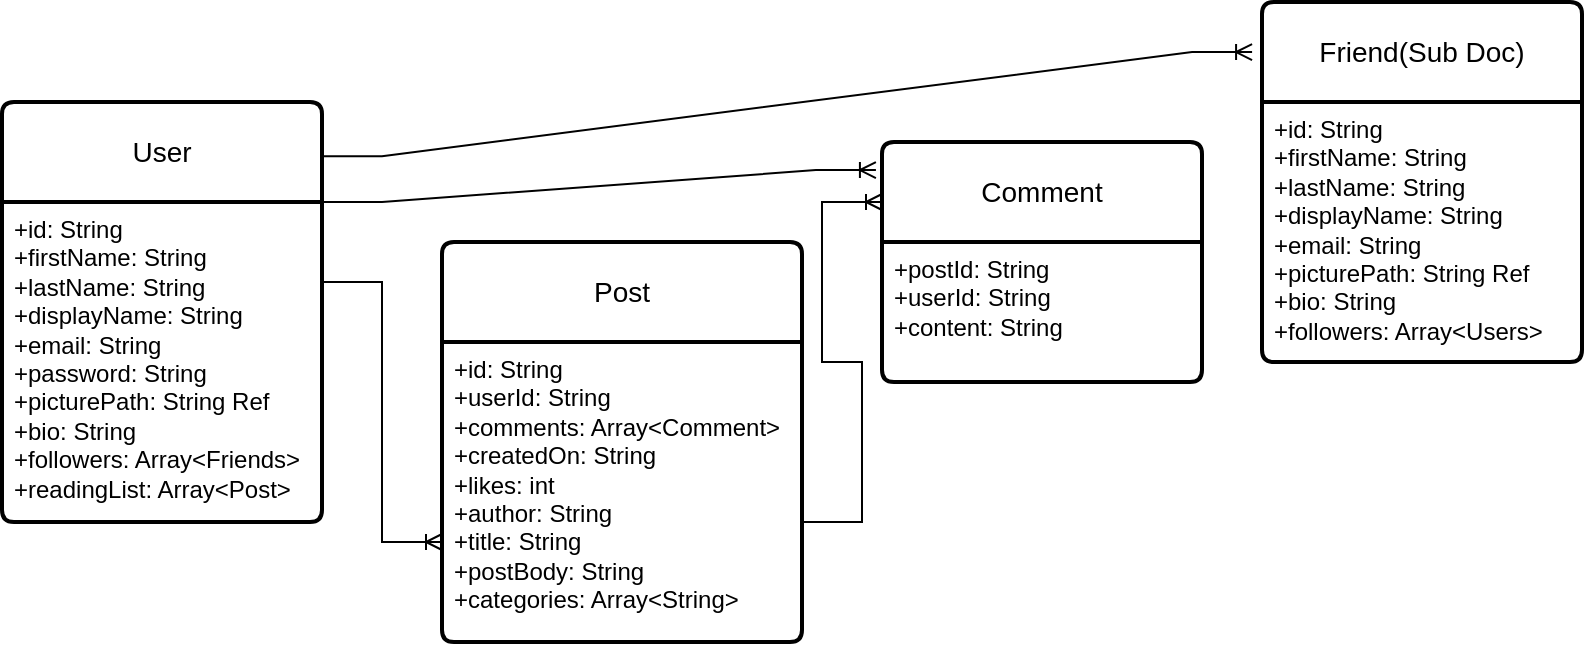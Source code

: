 <mxfile version="21.3.3" type="github">
  <diagram name="Page-1" id="YfuI3MGv20SInf6o-EmV">
    <mxGraphModel dx="880" dy="482" grid="1" gridSize="10" guides="1" tooltips="1" connect="1" arrows="1" fold="1" page="1" pageScale="1" pageWidth="850" pageHeight="1100" math="0" shadow="0">
      <root>
        <mxCell id="0" />
        <mxCell id="1" parent="0" />
        <mxCell id="pQFLcLCjgjGVwB4hHXZr-1" value="User" style="swimlane;childLayout=stackLayout;horizontal=1;startSize=50;horizontalStack=0;rounded=1;fontSize=14;fontStyle=0;strokeWidth=2;resizeParent=0;resizeLast=1;shadow=0;dashed=0;align=center;arcSize=4;whiteSpace=wrap;html=1;" parent="1" vertex="1">
          <mxGeometry x="40" y="80" width="160" height="210" as="geometry" />
        </mxCell>
        <mxCell id="pQFLcLCjgjGVwB4hHXZr-2" value="+id: String&lt;br&gt;+firstName: String&lt;br&gt;+lastName: String&lt;br&gt;+displayName: String&lt;br&gt;+email: String&lt;br&gt;+password: String&lt;br&gt;+picturePath: String Ref&lt;br&gt;+bio: String&lt;br&gt;+followers: Array&amp;lt;Friends&amp;gt;&lt;br&gt;+readingList: Array&amp;lt;Post&amp;gt;" style="align=left;strokeColor=none;fillColor=none;spacingLeft=4;fontSize=12;verticalAlign=top;resizable=0;rotatable=0;part=1;html=1;" parent="pQFLcLCjgjGVwB4hHXZr-1" vertex="1">
          <mxGeometry y="50" width="160" height="160" as="geometry" />
        </mxCell>
        <mxCell id="jJUynNdBIGQDeJG08oPH-1" value="Post" style="swimlane;childLayout=stackLayout;horizontal=1;startSize=50;horizontalStack=0;rounded=1;fontSize=14;fontStyle=0;strokeWidth=2;resizeParent=0;resizeLast=1;shadow=0;dashed=0;align=center;arcSize=4;whiteSpace=wrap;html=1;" vertex="1" parent="1">
          <mxGeometry x="260" y="150" width="180" height="200" as="geometry" />
        </mxCell>
        <mxCell id="jJUynNdBIGQDeJG08oPH-2" value="+id: String&lt;br&gt;+userId: String&lt;br&gt;+comments: Array&amp;lt;Comment&amp;gt;&lt;br&gt;+createdOn: String&lt;br&gt;+likes: int&lt;br&gt;+author: String&lt;br&gt;+title: String&lt;br&gt;+postBody: String&lt;br&gt;+categories: Array&amp;lt;String&amp;gt;" style="align=left;strokeColor=none;fillColor=none;spacingLeft=4;fontSize=12;verticalAlign=top;resizable=0;rotatable=0;part=1;html=1;" vertex="1" parent="jJUynNdBIGQDeJG08oPH-1">
          <mxGeometry y="50" width="180" height="150" as="geometry" />
        </mxCell>
        <mxCell id="jJUynNdBIGQDeJG08oPH-3" value="Comment" style="swimlane;childLayout=stackLayout;horizontal=1;startSize=50;horizontalStack=0;rounded=1;fontSize=14;fontStyle=0;strokeWidth=2;resizeParent=0;resizeLast=1;shadow=0;dashed=0;align=center;arcSize=4;whiteSpace=wrap;html=1;" vertex="1" parent="1">
          <mxGeometry x="480" y="100" width="160" height="120" as="geometry" />
        </mxCell>
        <mxCell id="jJUynNdBIGQDeJG08oPH-4" value="+postId: String&lt;br&gt;+userId: String&lt;br&gt;+content: String" style="align=left;strokeColor=none;fillColor=none;spacingLeft=4;fontSize=12;verticalAlign=top;resizable=0;rotatable=0;part=1;html=1;" vertex="1" parent="jJUynNdBIGQDeJG08oPH-3">
          <mxGeometry y="50" width="160" height="70" as="geometry" />
        </mxCell>
        <mxCell id="jJUynNdBIGQDeJG08oPH-5" value="Friend(Sub Doc)" style="swimlane;childLayout=stackLayout;horizontal=1;startSize=50;horizontalStack=0;rounded=1;fontSize=14;fontStyle=0;strokeWidth=2;resizeParent=0;resizeLast=1;shadow=0;dashed=0;align=center;arcSize=4;whiteSpace=wrap;html=1;" vertex="1" parent="1">
          <mxGeometry x="670" y="30" width="160" height="180" as="geometry" />
        </mxCell>
        <mxCell id="jJUynNdBIGQDeJG08oPH-6" value="+id: String&lt;br&gt;+firstName: String&lt;br&gt;+lastName: String&lt;br&gt;+displayName: String&lt;br&gt;+email: String&lt;br&gt;+picturePath: String Ref&lt;br&gt;+bio: String&lt;br&gt;+followers: Array&amp;lt;Users&amp;gt;" style="align=left;strokeColor=none;fillColor=none;spacingLeft=4;fontSize=12;verticalAlign=top;resizable=0;rotatable=0;part=1;html=1;" vertex="1" parent="jJUynNdBIGQDeJG08oPH-5">
          <mxGeometry y="50" width="160" height="130" as="geometry" />
        </mxCell>
        <mxCell id="jJUynNdBIGQDeJG08oPH-14" value="" style="edgeStyle=entityRelationEdgeStyle;fontSize=12;html=1;endArrow=ERoneToMany;rounded=0;entryX=0;entryY=0.75;entryDx=0;entryDy=0;" edge="1" parent="1" target="jJUynNdBIGQDeJG08oPH-1">
          <mxGeometry width="100" height="100" relative="1" as="geometry">
            <mxPoint x="200" y="170" as="sourcePoint" />
            <mxPoint x="300" y="70" as="targetPoint" />
          </mxGeometry>
        </mxCell>
        <mxCell id="jJUynNdBIGQDeJG08oPH-15" value="" style="edgeStyle=entityRelationEdgeStyle;fontSize=12;html=1;endArrow=ERoneToMany;rounded=0;entryX=0;entryY=0.25;entryDx=0;entryDy=0;" edge="1" parent="1" target="jJUynNdBIGQDeJG08oPH-3">
          <mxGeometry width="100" height="100" relative="1" as="geometry">
            <mxPoint x="440" y="290" as="sourcePoint" />
            <mxPoint x="540" y="190" as="targetPoint" />
          </mxGeometry>
        </mxCell>
        <mxCell id="jJUynNdBIGQDeJG08oPH-16" value="" style="edgeStyle=entityRelationEdgeStyle;fontSize=12;html=1;endArrow=ERoneToMany;rounded=0;entryX=-0.019;entryY=0.117;entryDx=0;entryDy=0;entryPerimeter=0;exitX=1;exitY=0;exitDx=0;exitDy=0;" edge="1" parent="1" source="pQFLcLCjgjGVwB4hHXZr-2" target="jJUynNdBIGQDeJG08oPH-3">
          <mxGeometry width="100" height="100" relative="1" as="geometry">
            <mxPoint x="200" y="150" as="sourcePoint" />
            <mxPoint x="300" y="50" as="targetPoint" />
          </mxGeometry>
        </mxCell>
        <mxCell id="jJUynNdBIGQDeJG08oPH-17" value="" style="edgeStyle=entityRelationEdgeStyle;fontSize=12;html=1;endArrow=ERoneToMany;rounded=0;entryX=-0.031;entryY=0.139;entryDx=0;entryDy=0;exitX=1;exitY=0.129;exitDx=0;exitDy=0;entryPerimeter=0;exitPerimeter=0;" edge="1" parent="1" source="pQFLcLCjgjGVwB4hHXZr-1" target="jJUynNdBIGQDeJG08oPH-5">
          <mxGeometry width="100" height="100" relative="1" as="geometry">
            <mxPoint x="200" y="110" as="sourcePoint" />
            <mxPoint x="300" y="10" as="targetPoint" />
          </mxGeometry>
        </mxCell>
      </root>
    </mxGraphModel>
  </diagram>
</mxfile>
